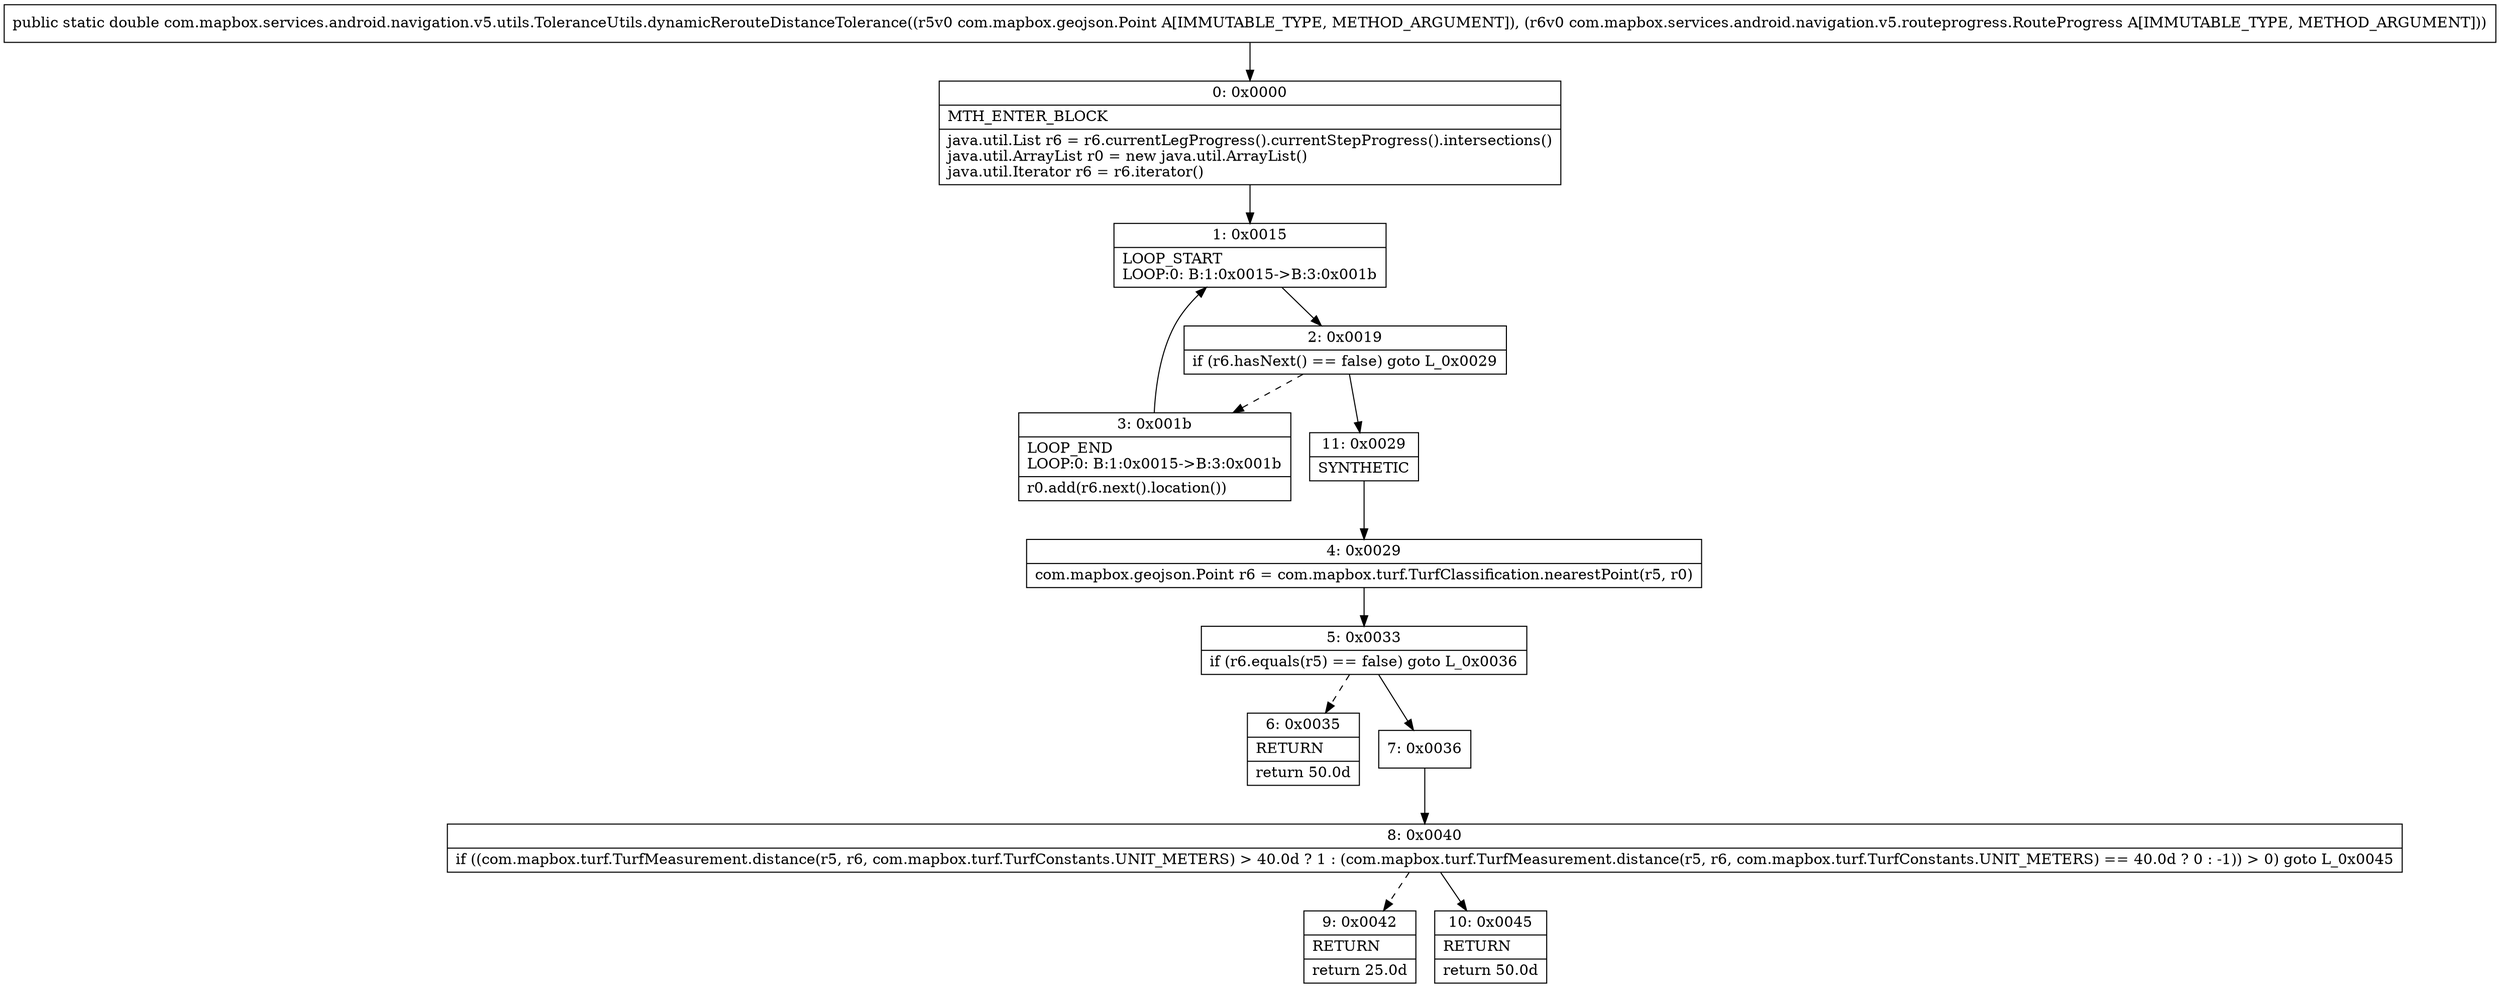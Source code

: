 digraph "CFG forcom.mapbox.services.android.navigation.v5.utils.ToleranceUtils.dynamicRerouteDistanceTolerance(Lcom\/mapbox\/geojson\/Point;Lcom\/mapbox\/services\/android\/navigation\/v5\/routeprogress\/RouteProgress;)D" {
Node_0 [shape=record,label="{0\:\ 0x0000|MTH_ENTER_BLOCK\l|java.util.List r6 = r6.currentLegProgress().currentStepProgress().intersections()\ljava.util.ArrayList r0 = new java.util.ArrayList()\ljava.util.Iterator r6 = r6.iterator()\l}"];
Node_1 [shape=record,label="{1\:\ 0x0015|LOOP_START\lLOOP:0: B:1:0x0015\-\>B:3:0x001b\l}"];
Node_2 [shape=record,label="{2\:\ 0x0019|if (r6.hasNext() == false) goto L_0x0029\l}"];
Node_3 [shape=record,label="{3\:\ 0x001b|LOOP_END\lLOOP:0: B:1:0x0015\-\>B:3:0x001b\l|r0.add(r6.next().location())\l}"];
Node_4 [shape=record,label="{4\:\ 0x0029|com.mapbox.geojson.Point r6 = com.mapbox.turf.TurfClassification.nearestPoint(r5, r0)\l}"];
Node_5 [shape=record,label="{5\:\ 0x0033|if (r6.equals(r5) == false) goto L_0x0036\l}"];
Node_6 [shape=record,label="{6\:\ 0x0035|RETURN\l|return 50.0d\l}"];
Node_7 [shape=record,label="{7\:\ 0x0036}"];
Node_8 [shape=record,label="{8\:\ 0x0040|if ((com.mapbox.turf.TurfMeasurement.distance(r5, r6, com.mapbox.turf.TurfConstants.UNIT_METERS) \> 40.0d ? 1 : (com.mapbox.turf.TurfMeasurement.distance(r5, r6, com.mapbox.turf.TurfConstants.UNIT_METERS) == 40.0d ? 0 : \-1)) \> 0) goto L_0x0045\l}"];
Node_9 [shape=record,label="{9\:\ 0x0042|RETURN\l|return 25.0d\l}"];
Node_10 [shape=record,label="{10\:\ 0x0045|RETURN\l|return 50.0d\l}"];
Node_11 [shape=record,label="{11\:\ 0x0029|SYNTHETIC\l}"];
MethodNode[shape=record,label="{public static double com.mapbox.services.android.navigation.v5.utils.ToleranceUtils.dynamicRerouteDistanceTolerance((r5v0 com.mapbox.geojson.Point A[IMMUTABLE_TYPE, METHOD_ARGUMENT]), (r6v0 com.mapbox.services.android.navigation.v5.routeprogress.RouteProgress A[IMMUTABLE_TYPE, METHOD_ARGUMENT])) }"];
MethodNode -> Node_0;
Node_0 -> Node_1;
Node_1 -> Node_2;
Node_2 -> Node_3[style=dashed];
Node_2 -> Node_11;
Node_3 -> Node_1;
Node_4 -> Node_5;
Node_5 -> Node_6[style=dashed];
Node_5 -> Node_7;
Node_7 -> Node_8;
Node_8 -> Node_9[style=dashed];
Node_8 -> Node_10;
Node_11 -> Node_4;
}

